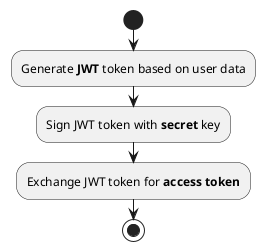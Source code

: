 @startuml
start
:Generate **JWT** token based on user data;
:Sign JWT token with **secret** key;
:Exchange JWT token for **access token**;
stop
@enduml